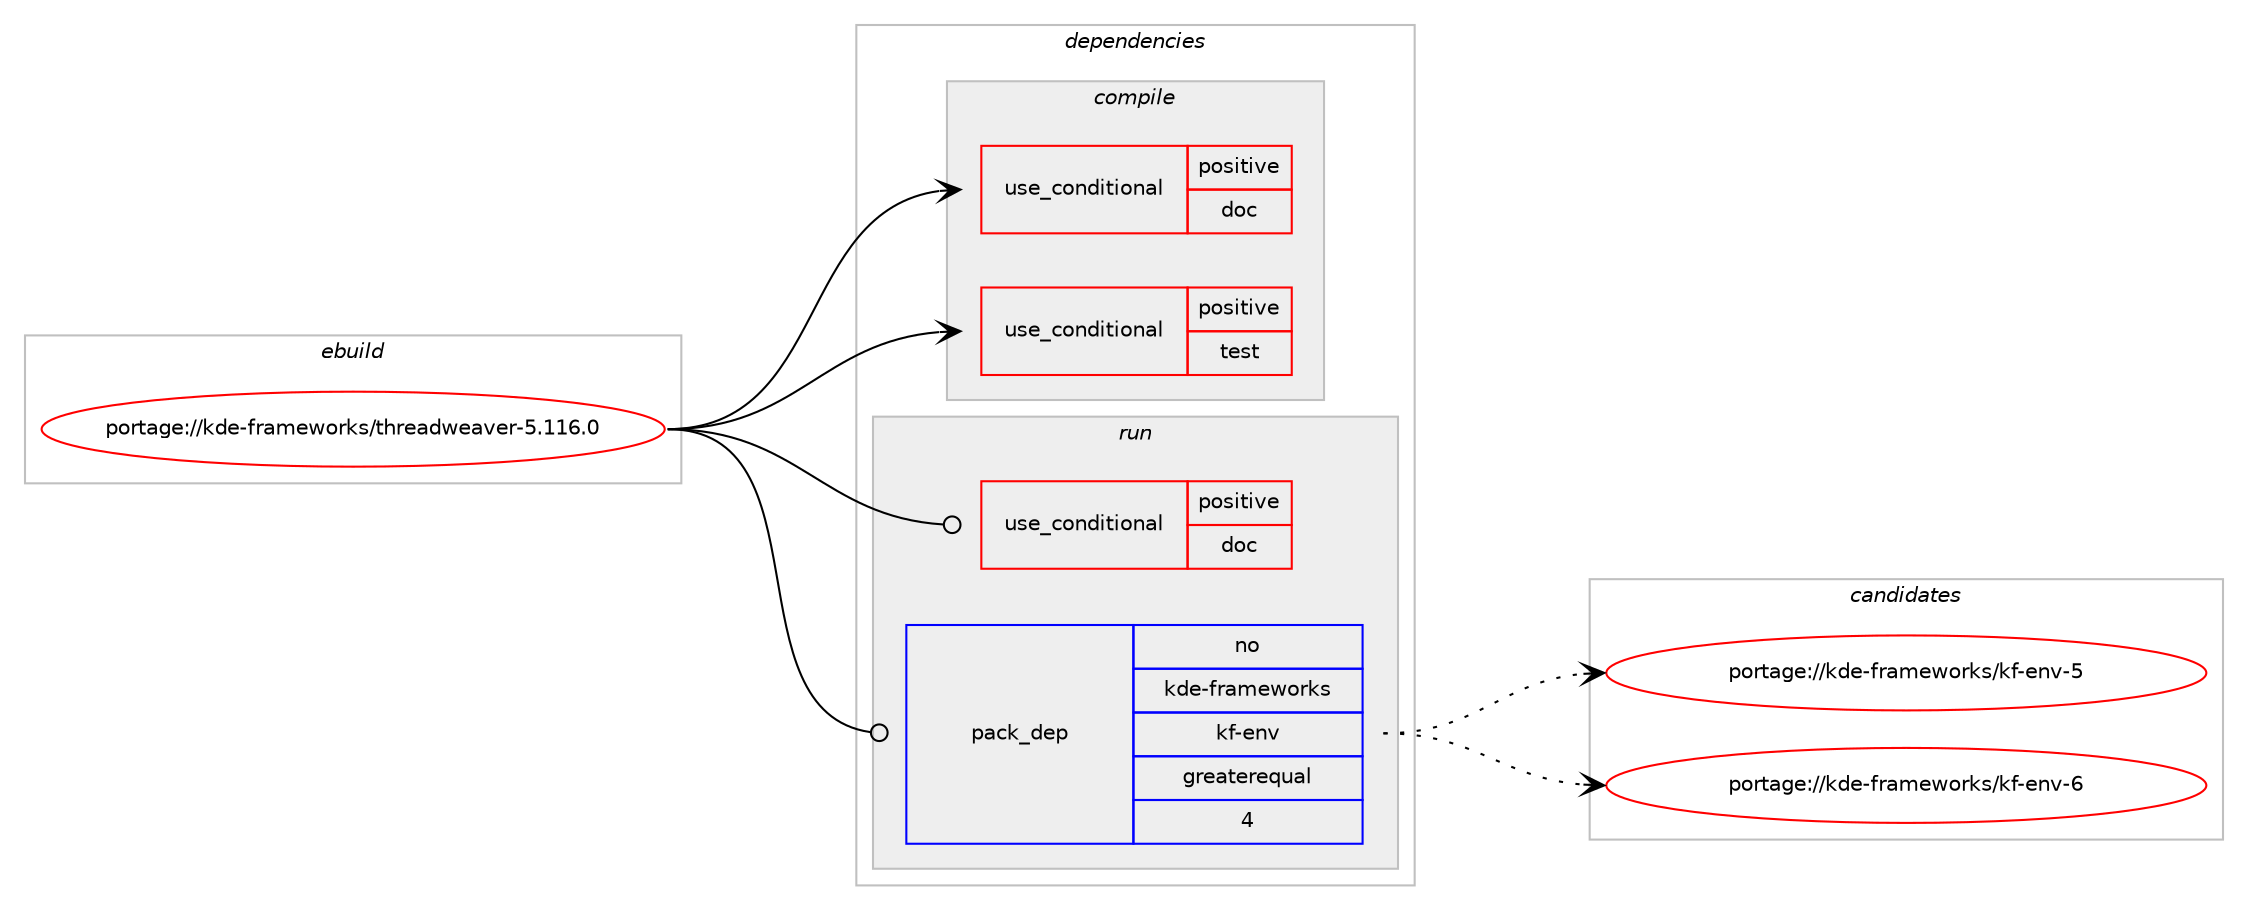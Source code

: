 digraph prolog {

# *************
# Graph options
# *************

newrank=true;
concentrate=true;
compound=true;
graph [rankdir=LR,fontname=Helvetica,fontsize=10,ranksep=1.5];#, ranksep=2.5, nodesep=0.2];
edge  [arrowhead=vee];
node  [fontname=Helvetica,fontsize=10];

# **********
# The ebuild
# **********

subgraph cluster_leftcol {
color=gray;
rank=same;
label=<<i>ebuild</i>>;
id [label="portage://kde-frameworks/threadweaver-5.116.0", color=red, width=4, href="../kde-frameworks/threadweaver-5.116.0.svg"];
}

# ****************
# The dependencies
# ****************

subgraph cluster_midcol {
color=gray;
label=<<i>dependencies</i>>;
subgraph cluster_compile {
fillcolor="#eeeeee";
style=filled;
label=<<i>compile</i>>;
subgraph cond66756 {
dependency138265 [label=<<TABLE BORDER="0" CELLBORDER="1" CELLSPACING="0" CELLPADDING="4"><TR><TD ROWSPAN="3" CELLPADDING="10">use_conditional</TD></TR><TR><TD>positive</TD></TR><TR><TD>doc</TD></TR></TABLE>>, shape=none, color=red];
# *** BEGIN UNKNOWN DEPENDENCY TYPE (TODO) ***
# dependency138265 -> package_dependency(portage://kde-frameworks/threadweaver-5.116.0,install,no,dev-qt,qt-docs,none,[,,],[slot(5)],[])
# *** END UNKNOWN DEPENDENCY TYPE (TODO) ***

}
id:e -> dependency138265:w [weight=20,style="solid",arrowhead="vee"];
subgraph cond66757 {
dependency138266 [label=<<TABLE BORDER="0" CELLBORDER="1" CELLSPACING="0" CELLPADDING="4"><TR><TD ROWSPAN="3" CELLPADDING="10">use_conditional</TD></TR><TR><TD>positive</TD></TR><TR><TD>test</TD></TR></TABLE>>, shape=none, color=red];
# *** BEGIN UNKNOWN DEPENDENCY TYPE (TODO) ***
# dependency138266 -> package_dependency(portage://kde-frameworks/threadweaver-5.116.0,install,no,dev-qt,qttest,none,[,,],[slot(5)],[])
# *** END UNKNOWN DEPENDENCY TYPE (TODO) ***

}
id:e -> dependency138266:w [weight=20,style="solid",arrowhead="vee"];
# *** BEGIN UNKNOWN DEPENDENCY TYPE (TODO) ***
# id -> package_dependency(portage://kde-frameworks/threadweaver-5.116.0,install,no,dev-qt,qtcore,none,[,,],[slot(5)],[])
# *** END UNKNOWN DEPENDENCY TYPE (TODO) ***

}
subgraph cluster_compileandrun {
fillcolor="#eeeeee";
style=filled;
label=<<i>compile and run</i>>;
}
subgraph cluster_run {
fillcolor="#eeeeee";
style=filled;
label=<<i>run</i>>;
subgraph cond66758 {
dependency138267 [label=<<TABLE BORDER="0" CELLBORDER="1" CELLSPACING="0" CELLPADDING="4"><TR><TD ROWSPAN="3" CELLPADDING="10">use_conditional</TD></TR><TR><TD>positive</TD></TR><TR><TD>doc</TD></TR></TABLE>>, shape=none, color=red];
# *** BEGIN UNKNOWN DEPENDENCY TYPE (TODO) ***
# dependency138267 -> package_dependency(portage://kde-frameworks/threadweaver-5.116.0,run,no,dev-qt,qt-docs,none,[,,],[slot(5)],[])
# *** END UNKNOWN DEPENDENCY TYPE (TODO) ***

}
id:e -> dependency138267:w [weight=20,style="solid",arrowhead="odot"];
# *** BEGIN UNKNOWN DEPENDENCY TYPE (TODO) ***
# id -> package_dependency(portage://kde-frameworks/threadweaver-5.116.0,run,no,dev-qt,qtcore,none,[,,],[slot(5)],[])
# *** END UNKNOWN DEPENDENCY TYPE (TODO) ***

subgraph pack69514 {
dependency138268 [label=<<TABLE BORDER="0" CELLBORDER="1" CELLSPACING="0" CELLPADDING="4" WIDTH="220"><TR><TD ROWSPAN="6" CELLPADDING="30">pack_dep</TD></TR><TR><TD WIDTH="110">no</TD></TR><TR><TD>kde-frameworks</TD></TR><TR><TD>kf-env</TD></TR><TR><TD>greaterequal</TD></TR><TR><TD>4</TD></TR></TABLE>>, shape=none, color=blue];
}
id:e -> dependency138268:w [weight=20,style="solid",arrowhead="odot"];
}
}

# **************
# The candidates
# **************

subgraph cluster_choices {
rank=same;
color=gray;
label=<<i>candidates</i>>;

subgraph choice69514 {
color=black;
nodesep=1;
choice107100101451021149710910111911111410711547107102451011101184553 [label="portage://kde-frameworks/kf-env-5", color=red, width=4,href="../kde-frameworks/kf-env-5.svg"];
choice107100101451021149710910111911111410711547107102451011101184554 [label="portage://kde-frameworks/kf-env-6", color=red, width=4,href="../kde-frameworks/kf-env-6.svg"];
dependency138268:e -> choice107100101451021149710910111911111410711547107102451011101184553:w [style=dotted,weight="100"];
dependency138268:e -> choice107100101451021149710910111911111410711547107102451011101184554:w [style=dotted,weight="100"];
}
}

}
